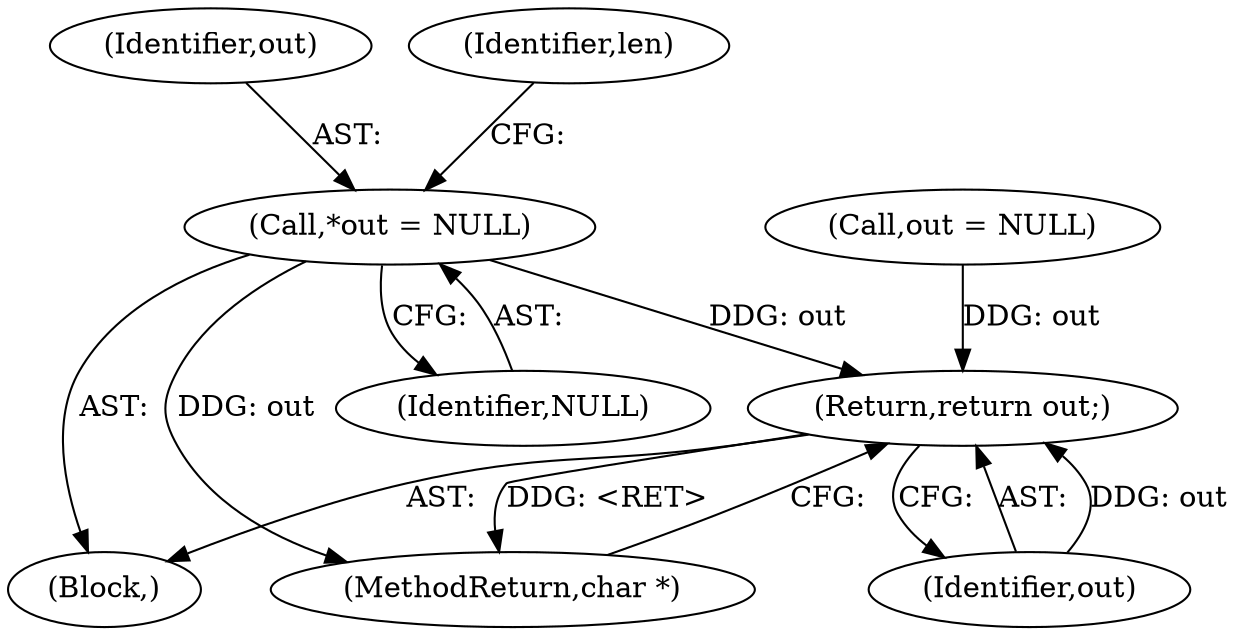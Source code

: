 digraph "0_mstdlib_db124b8f607dd0a40a9aef2d4d468fad433522a7_6@pointer" {
"1000112" [label="(Call,*out = NULL)"];
"1000164" [label="(Return,return out;)"];
"1000166" [label="(MethodReturn,char *)"];
"1000114" [label="(Identifier,NULL)"];
"1000159" [label="(Call,out = NULL)"];
"1000165" [label="(Identifier,out)"];
"1000112" [label="(Call,*out = NULL)"];
"1000113" [label="(Identifier,out)"];
"1000106" [label="(Block,)"];
"1000164" [label="(Return,return out;)"];
"1000118" [label="(Identifier,len)"];
"1000112" -> "1000106"  [label="AST: "];
"1000112" -> "1000114"  [label="CFG: "];
"1000113" -> "1000112"  [label="AST: "];
"1000114" -> "1000112"  [label="AST: "];
"1000118" -> "1000112"  [label="CFG: "];
"1000112" -> "1000166"  [label="DDG: out"];
"1000112" -> "1000164"  [label="DDG: out"];
"1000164" -> "1000106"  [label="AST: "];
"1000164" -> "1000165"  [label="CFG: "];
"1000165" -> "1000164"  [label="AST: "];
"1000166" -> "1000164"  [label="CFG: "];
"1000164" -> "1000166"  [label="DDG: <RET>"];
"1000165" -> "1000164"  [label="DDG: out"];
"1000159" -> "1000164"  [label="DDG: out"];
}

